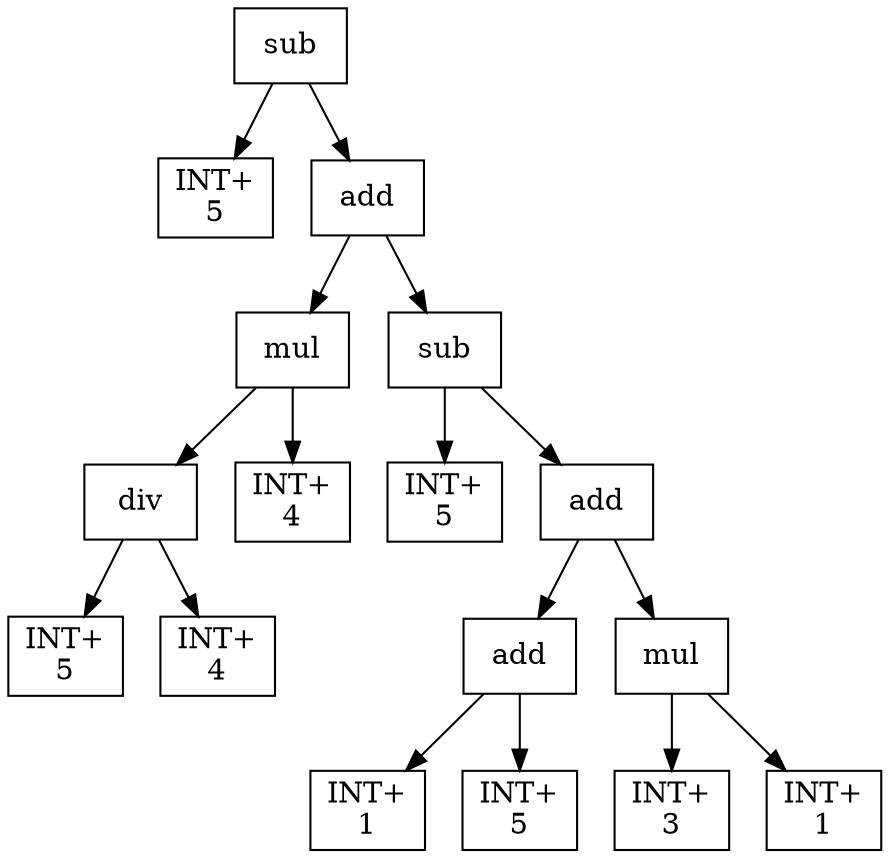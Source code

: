 digraph expr {
  node [shape=box];
  n1 [label="sub"];
  n2 [label="INT+\n5"];
  n3 [label="add"];
  n4 [label="mul"];
  n5 [label="div"];
  n6 [label="INT+\n5"];
  n7 [label="INT+\n4"];
  n5 -> n6;
  n5 -> n7;
  n8 [label="INT+\n4"];
  n4 -> n5;
  n4 -> n8;
  n9 [label="sub"];
  n10 [label="INT+\n5"];
  n11 [label="add"];
  n12 [label="add"];
  n13 [label="INT+\n1"];
  n14 [label="INT+\n5"];
  n12 -> n13;
  n12 -> n14;
  n15 [label="mul"];
  n16 [label="INT+\n3"];
  n17 [label="INT+\n1"];
  n15 -> n16;
  n15 -> n17;
  n11 -> n12;
  n11 -> n15;
  n9 -> n10;
  n9 -> n11;
  n3 -> n4;
  n3 -> n9;
  n1 -> n2;
  n1 -> n3;
}